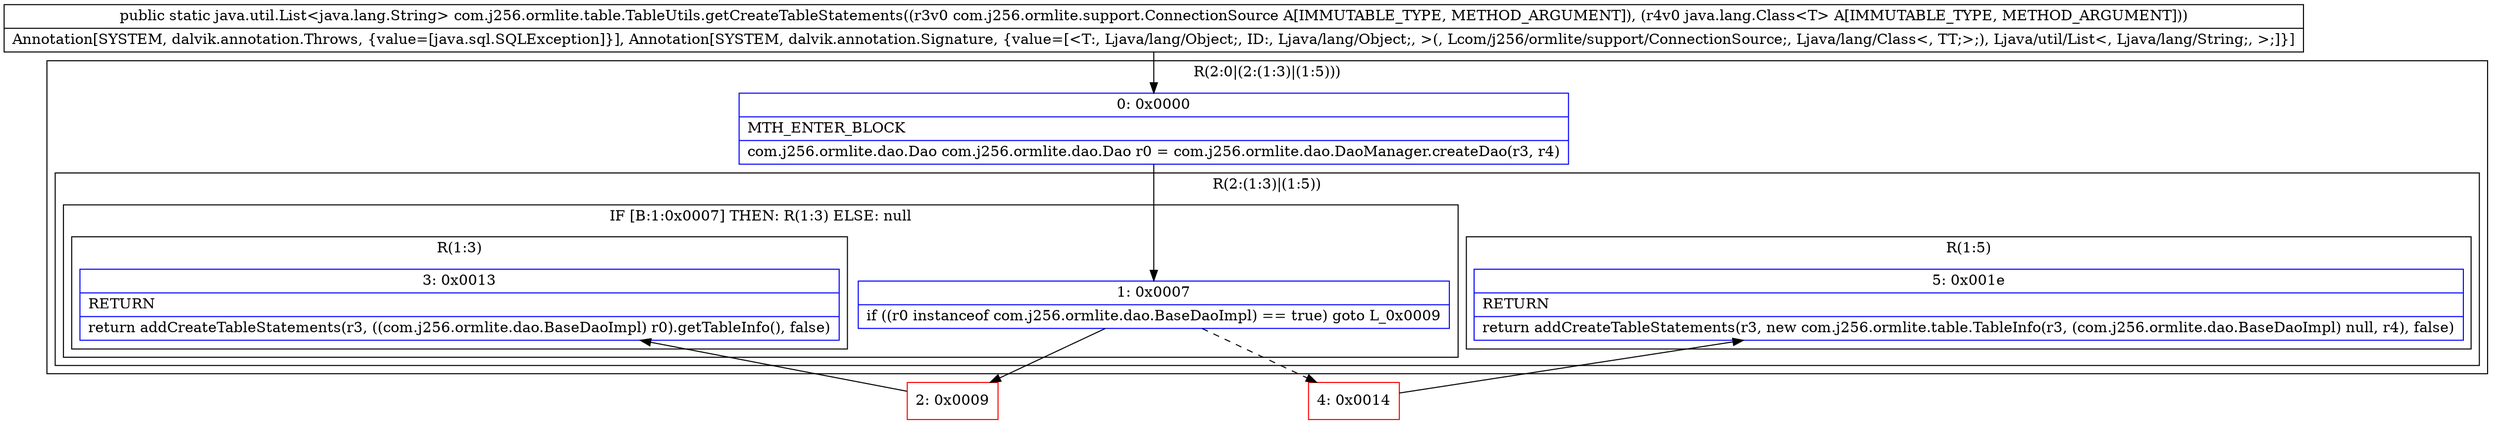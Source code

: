 digraph "CFG forcom.j256.ormlite.table.TableUtils.getCreateTableStatements(Lcom\/j256\/ormlite\/support\/ConnectionSource;Ljava\/lang\/Class;)Ljava\/util\/List;" {
subgraph cluster_Region_1277367193 {
label = "R(2:0|(2:(1:3)|(1:5)))";
node [shape=record,color=blue];
Node_0 [shape=record,label="{0\:\ 0x0000|MTH_ENTER_BLOCK\l|com.j256.ormlite.dao.Dao com.j256.ormlite.dao.Dao r0 = com.j256.ormlite.dao.DaoManager.createDao(r3, r4)\l}"];
subgraph cluster_Region_439195194 {
label = "R(2:(1:3)|(1:5))";
node [shape=record,color=blue];
subgraph cluster_IfRegion_454770399 {
label = "IF [B:1:0x0007] THEN: R(1:3) ELSE: null";
node [shape=record,color=blue];
Node_1 [shape=record,label="{1\:\ 0x0007|if ((r0 instanceof com.j256.ormlite.dao.BaseDaoImpl) == true) goto L_0x0009\l}"];
subgraph cluster_Region_101212929 {
label = "R(1:3)";
node [shape=record,color=blue];
Node_3 [shape=record,label="{3\:\ 0x0013|RETURN\l|return addCreateTableStatements(r3, ((com.j256.ormlite.dao.BaseDaoImpl) r0).getTableInfo(), false)\l}"];
}
}
subgraph cluster_Region_870624927 {
label = "R(1:5)";
node [shape=record,color=blue];
Node_5 [shape=record,label="{5\:\ 0x001e|RETURN\l|return addCreateTableStatements(r3, new com.j256.ormlite.table.TableInfo(r3, (com.j256.ormlite.dao.BaseDaoImpl) null, r4), false)\l}"];
}
}
}
Node_2 [shape=record,color=red,label="{2\:\ 0x0009}"];
Node_4 [shape=record,color=red,label="{4\:\ 0x0014}"];
MethodNode[shape=record,label="{public static java.util.List\<java.lang.String\> com.j256.ormlite.table.TableUtils.getCreateTableStatements((r3v0 com.j256.ormlite.support.ConnectionSource A[IMMUTABLE_TYPE, METHOD_ARGUMENT]), (r4v0 java.lang.Class\<T\> A[IMMUTABLE_TYPE, METHOD_ARGUMENT]))  | Annotation[SYSTEM, dalvik.annotation.Throws, \{value=[java.sql.SQLException]\}], Annotation[SYSTEM, dalvik.annotation.Signature, \{value=[\<T:, Ljava\/lang\/Object;, ID:, Ljava\/lang\/Object;, \>(, Lcom\/j256\/ormlite\/support\/ConnectionSource;, Ljava\/lang\/Class\<, TT;\>;), Ljava\/util\/List\<, Ljava\/lang\/String;, \>;]\}]\l}"];
MethodNode -> Node_0;
Node_0 -> Node_1;
Node_1 -> Node_2;
Node_1 -> Node_4[style=dashed];
Node_2 -> Node_3;
Node_4 -> Node_5;
}

